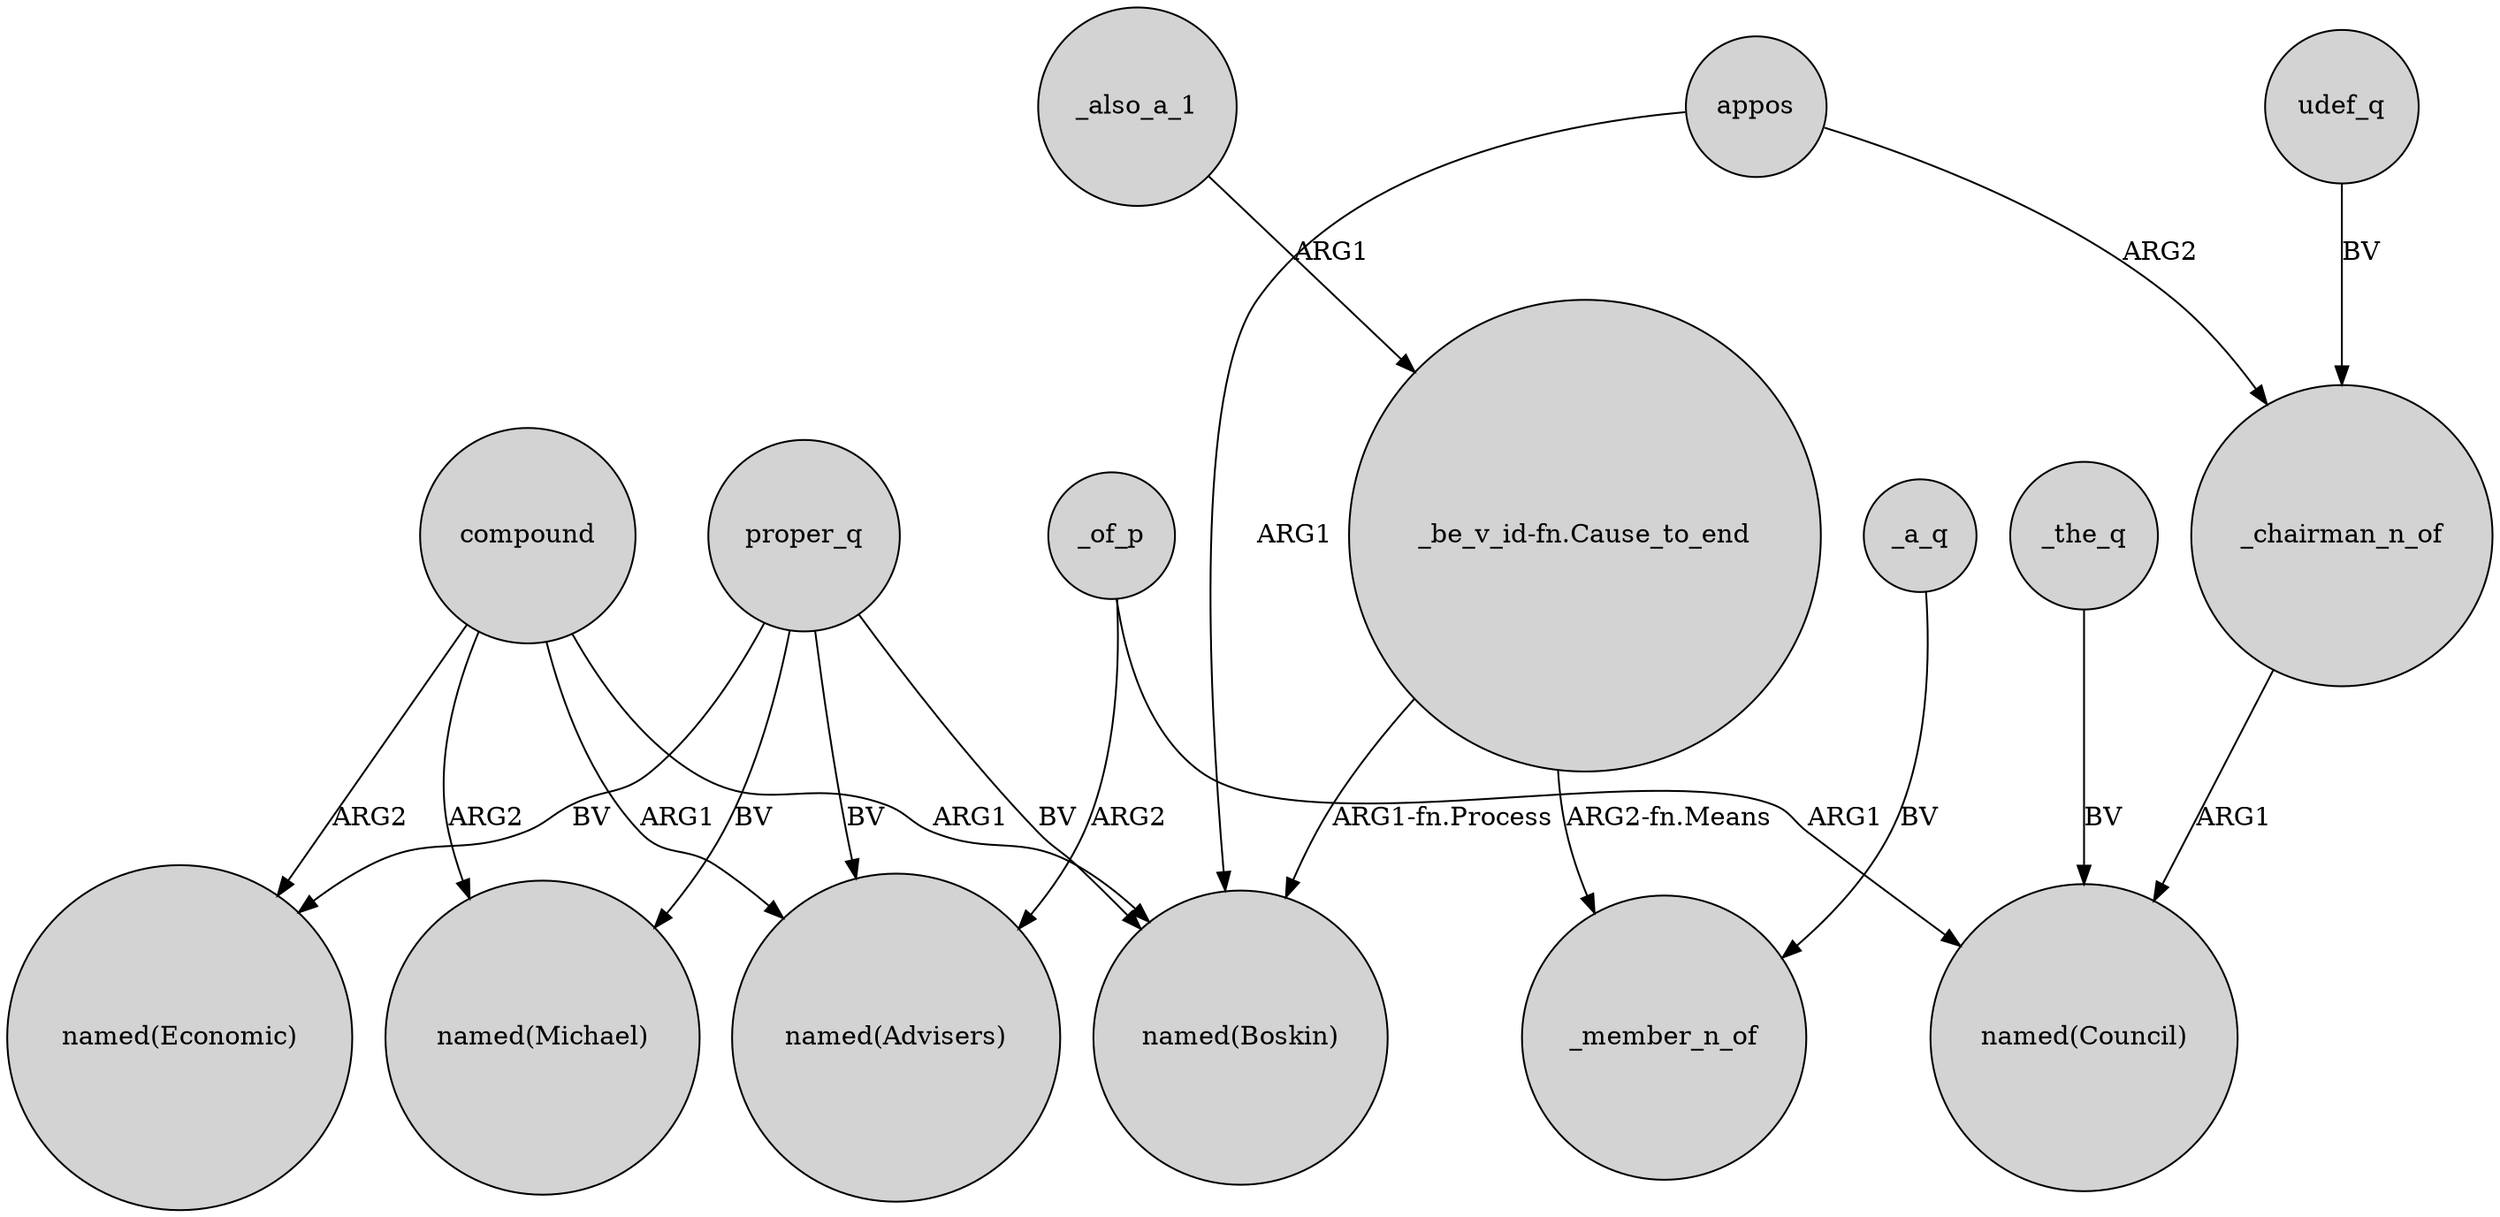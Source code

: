 digraph {
	node [shape=circle style=filled]
	proper_q -> "named(Economic)" [label=BV]
	proper_q -> "named(Boskin)" [label=BV]
	compound -> "named(Michael)" [label=ARG2]
	proper_q -> "named(Advisers)" [label=BV]
	udef_q -> _chairman_n_of [label=BV]
	_also_a_1 -> "_be_v_id-fn.Cause_to_end" [label=ARG1]
	compound -> "named(Advisers)" [label=ARG1]
	_a_q -> _member_n_of [label=BV]
	proper_q -> "named(Michael)" [label=BV]
	_chairman_n_of -> "named(Council)" [label=ARG1]
	appos -> "named(Boskin)" [label=ARG1]
	_the_q -> "named(Council)" [label=BV]
	"_be_v_id-fn.Cause_to_end" -> "named(Boskin)" [label="ARG1-fn.Process"]
	"_be_v_id-fn.Cause_to_end" -> _member_n_of [label="ARG2-fn.Means"]
	compound -> "named(Economic)" [label=ARG2]
	appos -> _chairman_n_of [label=ARG2]
	compound -> "named(Boskin)" [label=ARG1]
	_of_p -> "named(Advisers)" [label=ARG2]
	_of_p -> "named(Council)" [label=ARG1]
}
